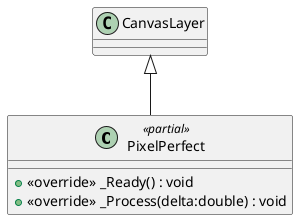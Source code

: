 @startuml
class PixelPerfect <<partial>> {
    + <<override>> _Ready() : void
    + <<override>> _Process(delta:double) : void
}
CanvasLayer <|-- PixelPerfect
@enduml
